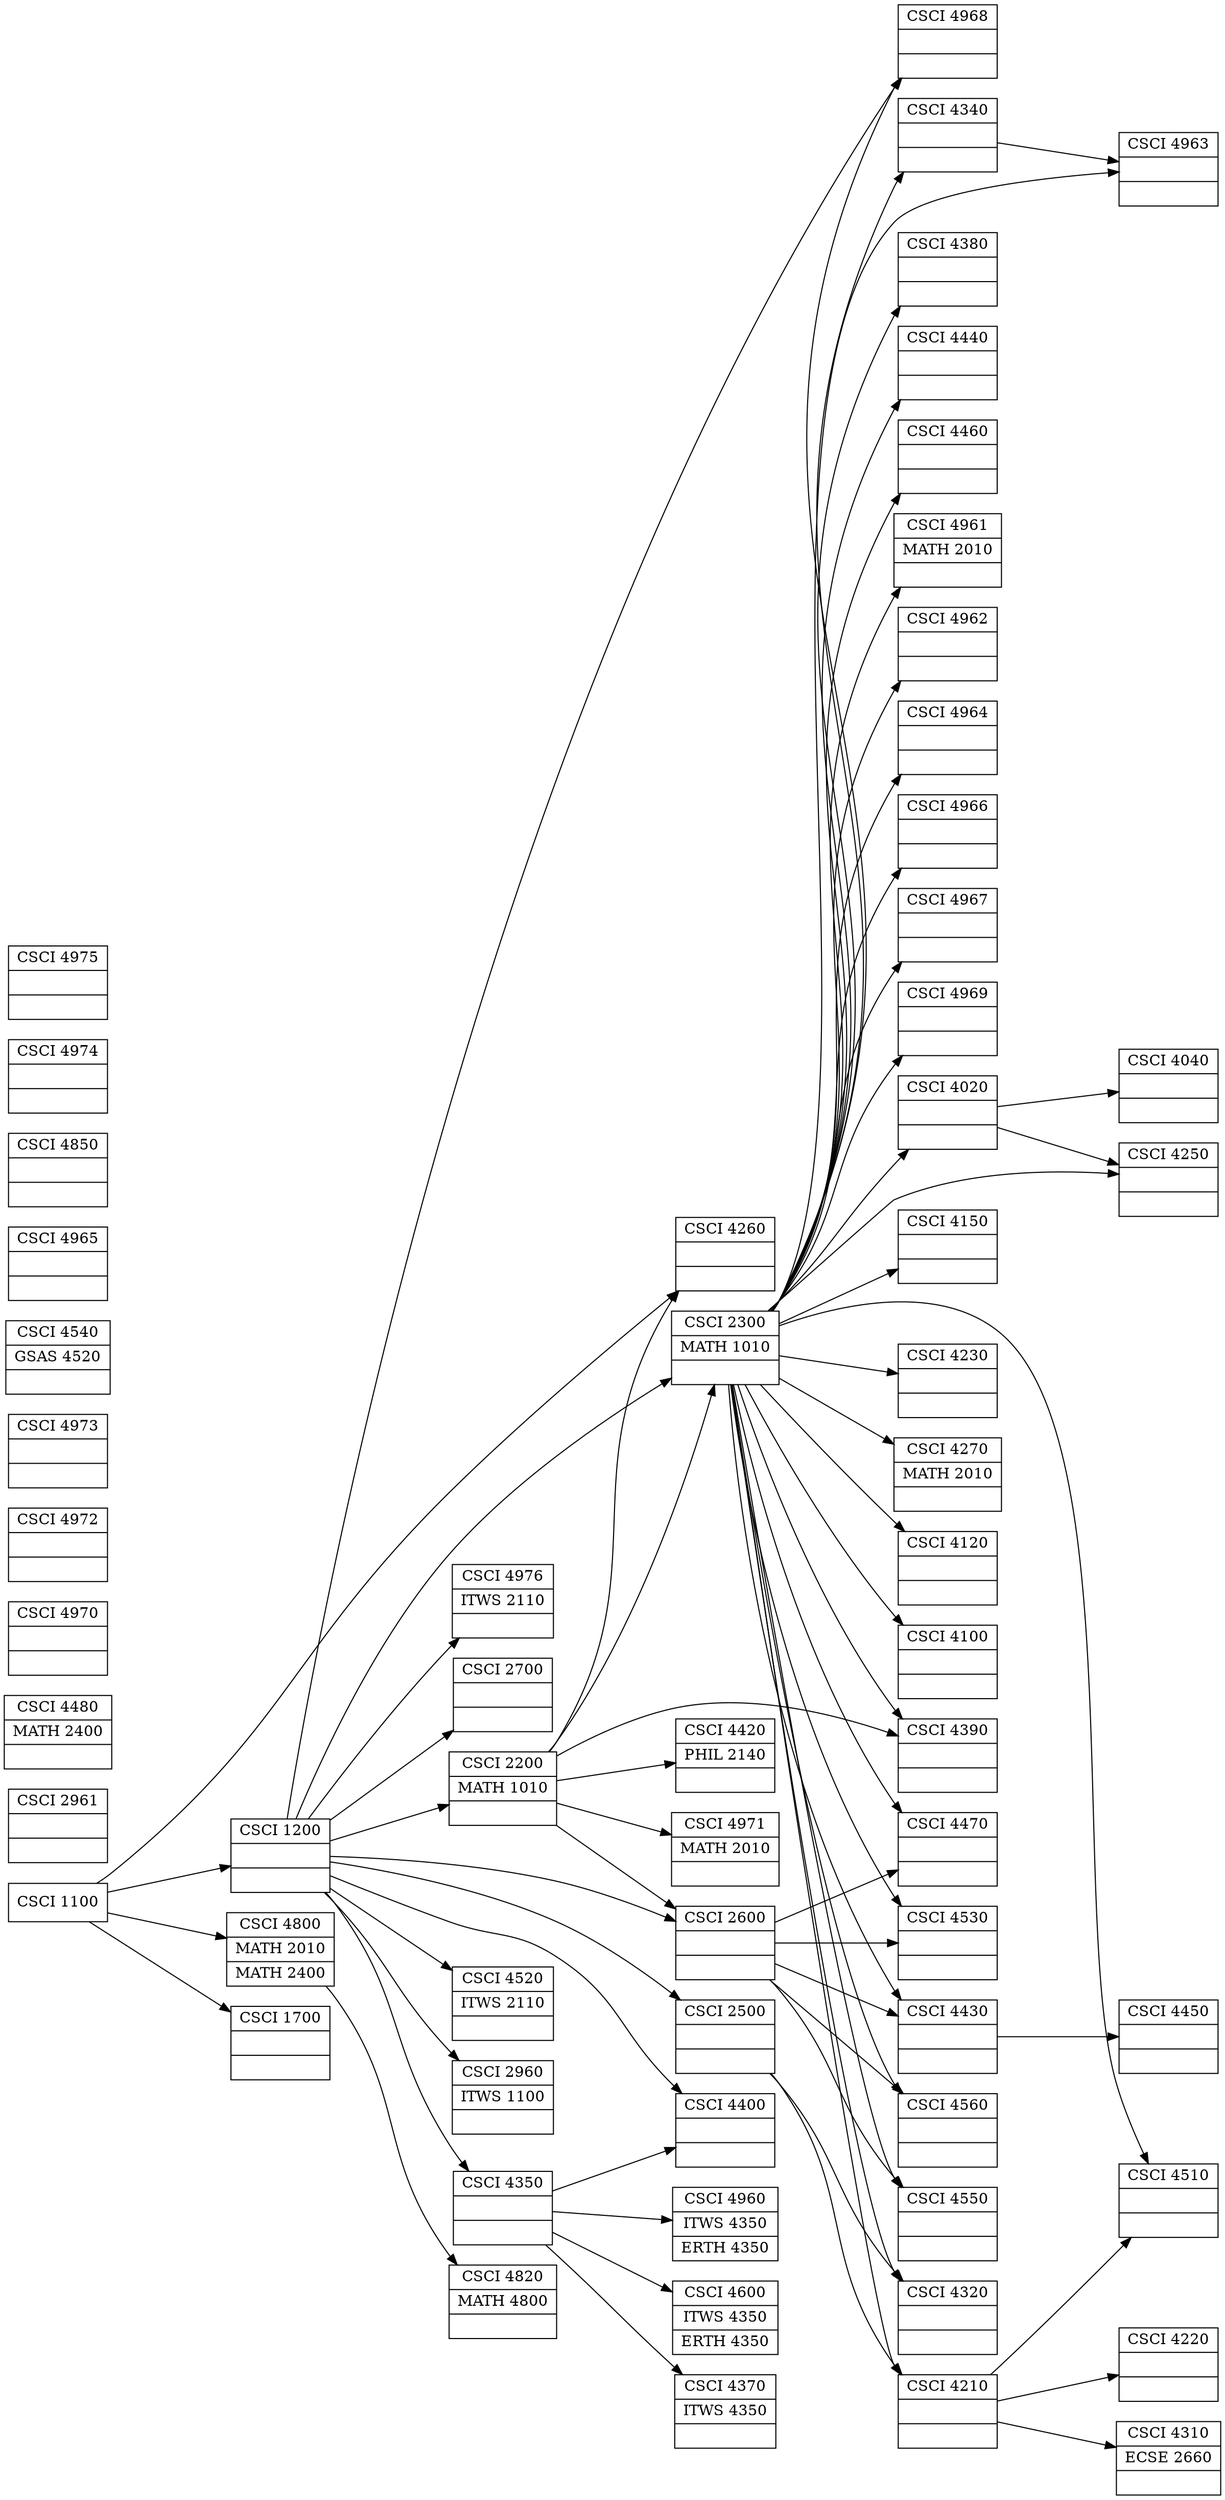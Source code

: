 digraph G {
compound=true;
size="150,150"
rankdir = "LR"
ranksep = 1.5;
node0 [label="CSCI 1100",shape="record"];
node1 [label="<f0> CSCI 1200| <f1> |",shape="record"];
node2 [label="<f0> CSCI 2200| <f1> MATH 1010|",shape="record"];
node3 [label="<f0> CSCI 2300| <f1> MATH 1010|",shape="record"];
node4 [label="<f0> CSCI 2500| <f1> |",shape="record"];
node5 [label="<f0> CSCI 2960| <f1> ITWS 1100|",shape="record"];
node6 [label="<f0> CSCI 2961| <f1> |",shape="record"];
node7 [label="<f0> CSCI 4100| <f1> |",shape="record"];
node8 [label="<f0> CSCI 4340| <f1> |",shape="record"];
node9 [label="<f0> CSCI 4350| <f1> |",shape="record"];
node10 [label="<f0> CSCI 4370| <f1> ITWS 4350|",shape="record"];
node11 [label="<f0> CSCI 4380| <f1> |",shape="record"];
node12 [label="<f0> CSCI 4390| <f1> |",shape="record"];
node13 [label="<f0> CSCI 4440| <f1> |",shape="record"];
node14 [label="<f0> CSCI 4460| <f1> |",shape="record"];
node15 [label="<f0> CSCI 4480| <f1> MATH 2400|",shape="record"];
node16 [label="<f0> CSCI 4800| <f1> MATH 2010|MATH 2400",shape="record"];
node17 [label="<f0> CSCI 4960| <f1> ITWS 4350|ERTH 4350",shape="record"];
node18 [label="<f0> CSCI 4961| <f1> MATH 2010|",shape="record"];
node19 [label="<f0> CSCI 4962| <f1> |",shape="record"];
node20 [label="<f0> CSCI 4964| <f1> |",shape="record"];
node21 [label="<f0> CSCI 4966| <f1> |",shape="record"];
node22 [label="<f0> CSCI 4967| <f1> |",shape="record"];
node23 [label="<f0> CSCI 4968| <f1> |",shape="record"];
node24 [label="<f0> CSCI 4969| <f1> |",shape="record"];
node25 [label="<f0> CSCI 4970| <f1> |",shape="record"];
node26 [label="<f0> CSCI 4972| <f1> |",shape="record"];
node27 [label="<f0> CSCI 4973| <f1> |",shape="record"];
node28 [label="<f0> CSCI 2600| <f1> |",shape="record"];
node29 [label="<f0> CSCI 4020| <f1> |",shape="record"];
node30 [label="<f0> CSCI 4150| <f1> |",shape="record"];
node31 [label="<f0> CSCI 4210| <f1> |",shape="record"];
node32 [label="<f0> CSCI 4230| <f1> |",shape="record"];
node33 [label="<f0> CSCI 4260| <f1> |",shape="record"];
node34 [label="<f0> CSCI 4270| <f1> MATH 2010|",shape="record"];
node35 [label="<f0> CSCI 4320| <f1> |",shape="record"];
node36 [label="<f0> CSCI 4400| <f1> |",shape="record"];
node37 [label="<f0> CSCI 4420| <f1> PHIL 2140|",shape="record"];
node38 [label="<f0> CSCI 4470| <f1> |",shape="record"];
node39 [label="<f0> CSCI 4530| <f1> |",shape="record"];
node40 [label="<f0> CSCI 4540| <f1> GSAS 4520|",shape="record"];
node41 [label="<f0> CSCI 4965| <f1> |",shape="record"];
node42 [label="<f0> CSCI 4976| <f1> ITWS 2110|",shape="record"];
node43 [label="<f0> CSCI 4040| <f1> |",shape="record"];
node44 [label="<f0> CSCI 4220| <f1> |",shape="record"];
node45 [label="<f0> CSCI 4250| <f1> |",shape="record"];
node46 [label="<f0> CSCI 4310| <f1> ECSE 2660|",shape="record"];
node47 [label="<f0> CSCI 4430| <f1> |",shape="record"];
node48 [label="<f0> CSCI 4510| <f1> |",shape="record"];
node49 [label="<f0> CSCI 4963| <f1> |",shape="record"];
node50 [label="<f0> CSCI 4450| <f1> |",shape="record"];
node51 [label="<f0> CSCI 4600| <f1> ITWS 4350|ERTH 4350",shape="record"];
node52 [label="<f0> CSCI 4820| <f1> MATH 4800|",shape="record"];
node53 [label="<f0> CSCI 4120| <f1> |",shape="record"];
node54 [label="<f0> CSCI 4971| <f1> MATH 2010|",shape="record"];
node55 [label="<f0> CSCI 4560| <f1> |",shape="record"];
node56 [label="<f0> CSCI 4850| <f1> |",shape="record"];
node57 [label="<f0> CSCI 4974| <f1> |",shape="record"];
node58 [label="<f0> CSCI 4975| <f1> |",shape="record"];
node59 [label="<f0> CSCI 1700| <f1> |",shape="record"];
node60 [label="<f0> CSCI 2700| <f1> |",shape="record"];
node61 [label="<f0> CSCI 4520| <f1> ITWS 2110|",shape="record"];
node62 [label="<f0> CSCI 4550| <f1> |",shape="record"];
node1->node2 [];
node1->node3 [];
node2->node3 [];
node1->node4 [];
node1->node5 [];
node3->node7 [];
node3->node8 [];
node1->node9 [];
node9->node10 [];
node3->node11 [];
node3->node12 [];
node2->node12 [];
node3->node13 [];
node3->node14 [];
node0->node16 [];
node9->node17 [];
node3->node18 [];
node3->node19 [];
node3->node20 [];
node3->node21 [];
node3->node22 [];
node1->node23 [];
node3->node23 [];
node3->node24 [];
node1->node28 [];
node2->node28 [];
node3->node29 [];
node3->node30 [];
node3->node31 [];
node4->node31 [];
node3->node32 [];
node0->node33 [];
node2->node33 [];
node3->node34 [];
node3->node35 [];
node4->node35 [];
node1->node36 [];
node9->node36 [];
node2->node37 [];
node3->node38 [];
node28->node38 [];
node3->node39 [];
node28->node39 [];
node1->node42 [];
node29->node43 [];
node31->node44 [];
node3->node45 [];
node29->node45 [];
node31->node46 [];
node3->node47 [];
node28->node47 [];
node31->node48 [];
node3->node48 [];
node3->node49 [];
node8->node49 [];
node47->node50 [];
node9->node51 [];
node16->node52 [];
node3->node53 [];
node2->node54 [];
node3->node55 [];
node28->node55 [];
node0->node59 [];
node1->node60 [];
node1->node61 [];
node3->node62 [];
node28->node62 [];
node0->node1 [];
}
